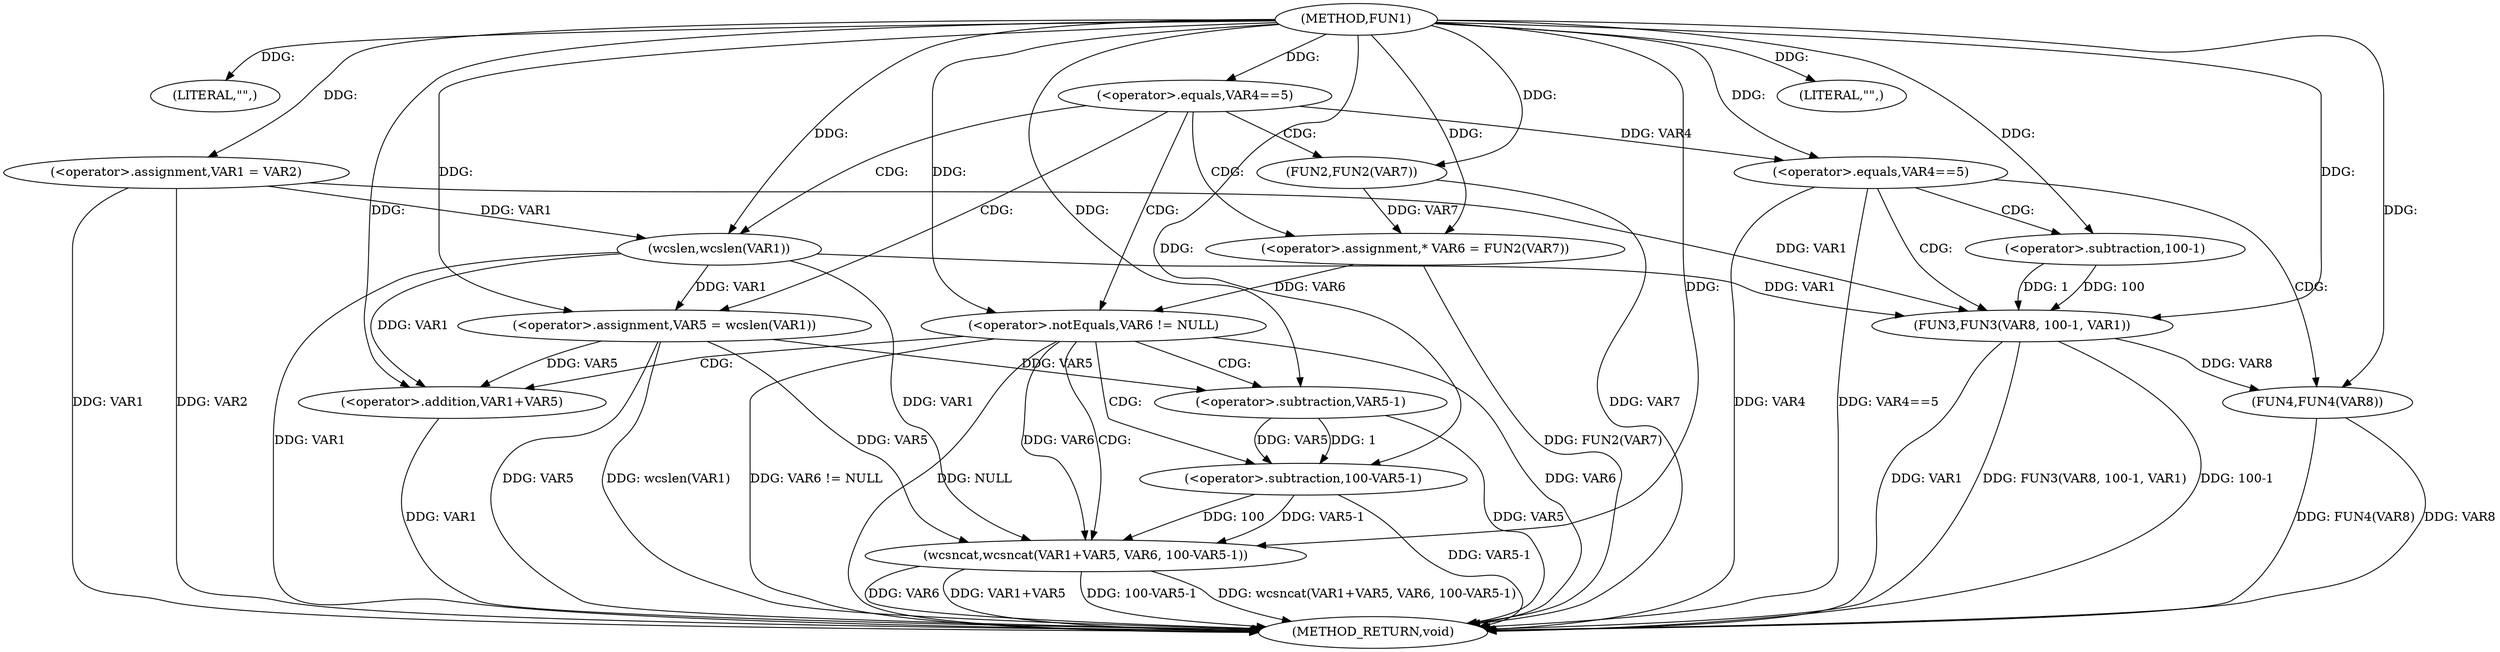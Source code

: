 digraph FUN1 {  
"1000100" [label = "(METHOD,FUN1)" ]
"1000153" [label = "(METHOD_RETURN,void)" ]
"1000103" [label = "(LITERAL,\"\",)" ]
"1000104" [label = "(<operator>.assignment,VAR1 = VAR2)" ]
"1000108" [label = "(<operator>.equals,VAR4==5)" ]
"1000114" [label = "(<operator>.assignment,VAR5 = wcslen(VAR1))" ]
"1000116" [label = "(wcslen,wcslen(VAR1))" ]
"1000119" [label = "(<operator>.assignment,* VAR6 = FUN2(VAR7))" ]
"1000121" [label = "(FUN2,FUN2(VAR7))" ]
"1000124" [label = "(<operator>.notEquals,VAR6 != NULL)" ]
"1000128" [label = "(wcsncat,wcsncat(VAR1+VAR5, VAR6, 100-VAR5-1))" ]
"1000129" [label = "(<operator>.addition,VAR1+VAR5)" ]
"1000133" [label = "(<operator>.subtraction,100-VAR5-1)" ]
"1000135" [label = "(<operator>.subtraction,VAR5-1)" ]
"1000139" [label = "(<operator>.equals,VAR4==5)" ]
"1000144" [label = "(LITERAL,\"\",)" ]
"1000145" [label = "(FUN3,FUN3(VAR8, 100-1, VAR1))" ]
"1000147" [label = "(<operator>.subtraction,100-1)" ]
"1000151" [label = "(FUN4,FUN4(VAR8))" ]
  "1000116" -> "1000153"  [ label = "DDG: VAR1"] 
  "1000124" -> "1000153"  [ label = "DDG: VAR6"] 
  "1000151" -> "1000153"  [ label = "DDG: FUN4(VAR8)"] 
  "1000104" -> "1000153"  [ label = "DDG: VAR1"] 
  "1000128" -> "1000153"  [ label = "DDG: VAR1+VAR5"] 
  "1000128" -> "1000153"  [ label = "DDG: 100-VAR5-1"] 
  "1000133" -> "1000153"  [ label = "DDG: VAR5-1"] 
  "1000145" -> "1000153"  [ label = "DDG: VAR1"] 
  "1000128" -> "1000153"  [ label = "DDG: wcsncat(VAR1+VAR5, VAR6, 100-VAR5-1)"] 
  "1000104" -> "1000153"  [ label = "DDG: VAR2"] 
  "1000124" -> "1000153"  [ label = "DDG: VAR6 != NULL"] 
  "1000129" -> "1000153"  [ label = "DDG: VAR1"] 
  "1000124" -> "1000153"  [ label = "DDG: NULL"] 
  "1000128" -> "1000153"  [ label = "DDG: VAR6"] 
  "1000139" -> "1000153"  [ label = "DDG: VAR4==5"] 
  "1000139" -> "1000153"  [ label = "DDG: VAR4"] 
  "1000151" -> "1000153"  [ label = "DDG: VAR8"] 
  "1000114" -> "1000153"  [ label = "DDG: VAR5"] 
  "1000119" -> "1000153"  [ label = "DDG: FUN2(VAR7)"] 
  "1000135" -> "1000153"  [ label = "DDG: VAR5"] 
  "1000121" -> "1000153"  [ label = "DDG: VAR7"] 
  "1000145" -> "1000153"  [ label = "DDG: FUN3(VAR8, 100-1, VAR1)"] 
  "1000145" -> "1000153"  [ label = "DDG: 100-1"] 
  "1000114" -> "1000153"  [ label = "DDG: wcslen(VAR1)"] 
  "1000100" -> "1000103"  [ label = "DDG: "] 
  "1000100" -> "1000104"  [ label = "DDG: "] 
  "1000100" -> "1000108"  [ label = "DDG: "] 
  "1000116" -> "1000114"  [ label = "DDG: VAR1"] 
  "1000100" -> "1000114"  [ label = "DDG: "] 
  "1000104" -> "1000116"  [ label = "DDG: VAR1"] 
  "1000100" -> "1000116"  [ label = "DDG: "] 
  "1000121" -> "1000119"  [ label = "DDG: VAR7"] 
  "1000100" -> "1000119"  [ label = "DDG: "] 
  "1000100" -> "1000121"  [ label = "DDG: "] 
  "1000119" -> "1000124"  [ label = "DDG: VAR6"] 
  "1000100" -> "1000124"  [ label = "DDG: "] 
  "1000116" -> "1000128"  [ label = "DDG: VAR1"] 
  "1000100" -> "1000128"  [ label = "DDG: "] 
  "1000114" -> "1000128"  [ label = "DDG: VAR5"] 
  "1000116" -> "1000129"  [ label = "DDG: VAR1"] 
  "1000100" -> "1000129"  [ label = "DDG: "] 
  "1000114" -> "1000129"  [ label = "DDG: VAR5"] 
  "1000124" -> "1000128"  [ label = "DDG: VAR6"] 
  "1000133" -> "1000128"  [ label = "DDG: 100"] 
  "1000133" -> "1000128"  [ label = "DDG: VAR5-1"] 
  "1000100" -> "1000133"  [ label = "DDG: "] 
  "1000135" -> "1000133"  [ label = "DDG: VAR5"] 
  "1000135" -> "1000133"  [ label = "DDG: 1"] 
  "1000100" -> "1000135"  [ label = "DDG: "] 
  "1000114" -> "1000135"  [ label = "DDG: VAR5"] 
  "1000108" -> "1000139"  [ label = "DDG: VAR4"] 
  "1000100" -> "1000139"  [ label = "DDG: "] 
  "1000100" -> "1000144"  [ label = "DDG: "] 
  "1000100" -> "1000145"  [ label = "DDG: "] 
  "1000147" -> "1000145"  [ label = "DDG: 100"] 
  "1000147" -> "1000145"  [ label = "DDG: 1"] 
  "1000100" -> "1000147"  [ label = "DDG: "] 
  "1000116" -> "1000145"  [ label = "DDG: VAR1"] 
  "1000104" -> "1000145"  [ label = "DDG: VAR1"] 
  "1000145" -> "1000151"  [ label = "DDG: VAR8"] 
  "1000100" -> "1000151"  [ label = "DDG: "] 
  "1000108" -> "1000121"  [ label = "CDG: "] 
  "1000108" -> "1000116"  [ label = "CDG: "] 
  "1000108" -> "1000124"  [ label = "CDG: "] 
  "1000108" -> "1000119"  [ label = "CDG: "] 
  "1000108" -> "1000114"  [ label = "CDG: "] 
  "1000124" -> "1000128"  [ label = "CDG: "] 
  "1000124" -> "1000129"  [ label = "CDG: "] 
  "1000124" -> "1000135"  [ label = "CDG: "] 
  "1000124" -> "1000133"  [ label = "CDG: "] 
  "1000139" -> "1000147"  [ label = "CDG: "] 
  "1000139" -> "1000151"  [ label = "CDG: "] 
  "1000139" -> "1000145"  [ label = "CDG: "] 
}
